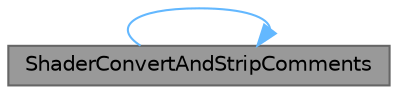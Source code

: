 digraph "ShaderConvertAndStripComments"
{
 // INTERACTIVE_SVG=YES
 // LATEX_PDF_SIZE
  bgcolor="transparent";
  edge [fontname=Helvetica,fontsize=10,labelfontname=Helvetica,labelfontsize=10];
  node [fontname=Helvetica,fontsize=10,shape=box,height=0.2,width=0.4];
  rankdir="LR";
  Node1 [id="Node000001",label="ShaderConvertAndStripComments",height=0.2,width=0.4,color="gray40", fillcolor="grey60", style="filled", fontcolor="black",tooltip="Utility function to strip comments and convert source to ANSI, useful for preprocessing."];
  Node1 -> Node1 [id="edge1_Node000001_Node000001",color="steelblue1",style="solid",tooltip=" "];
}
